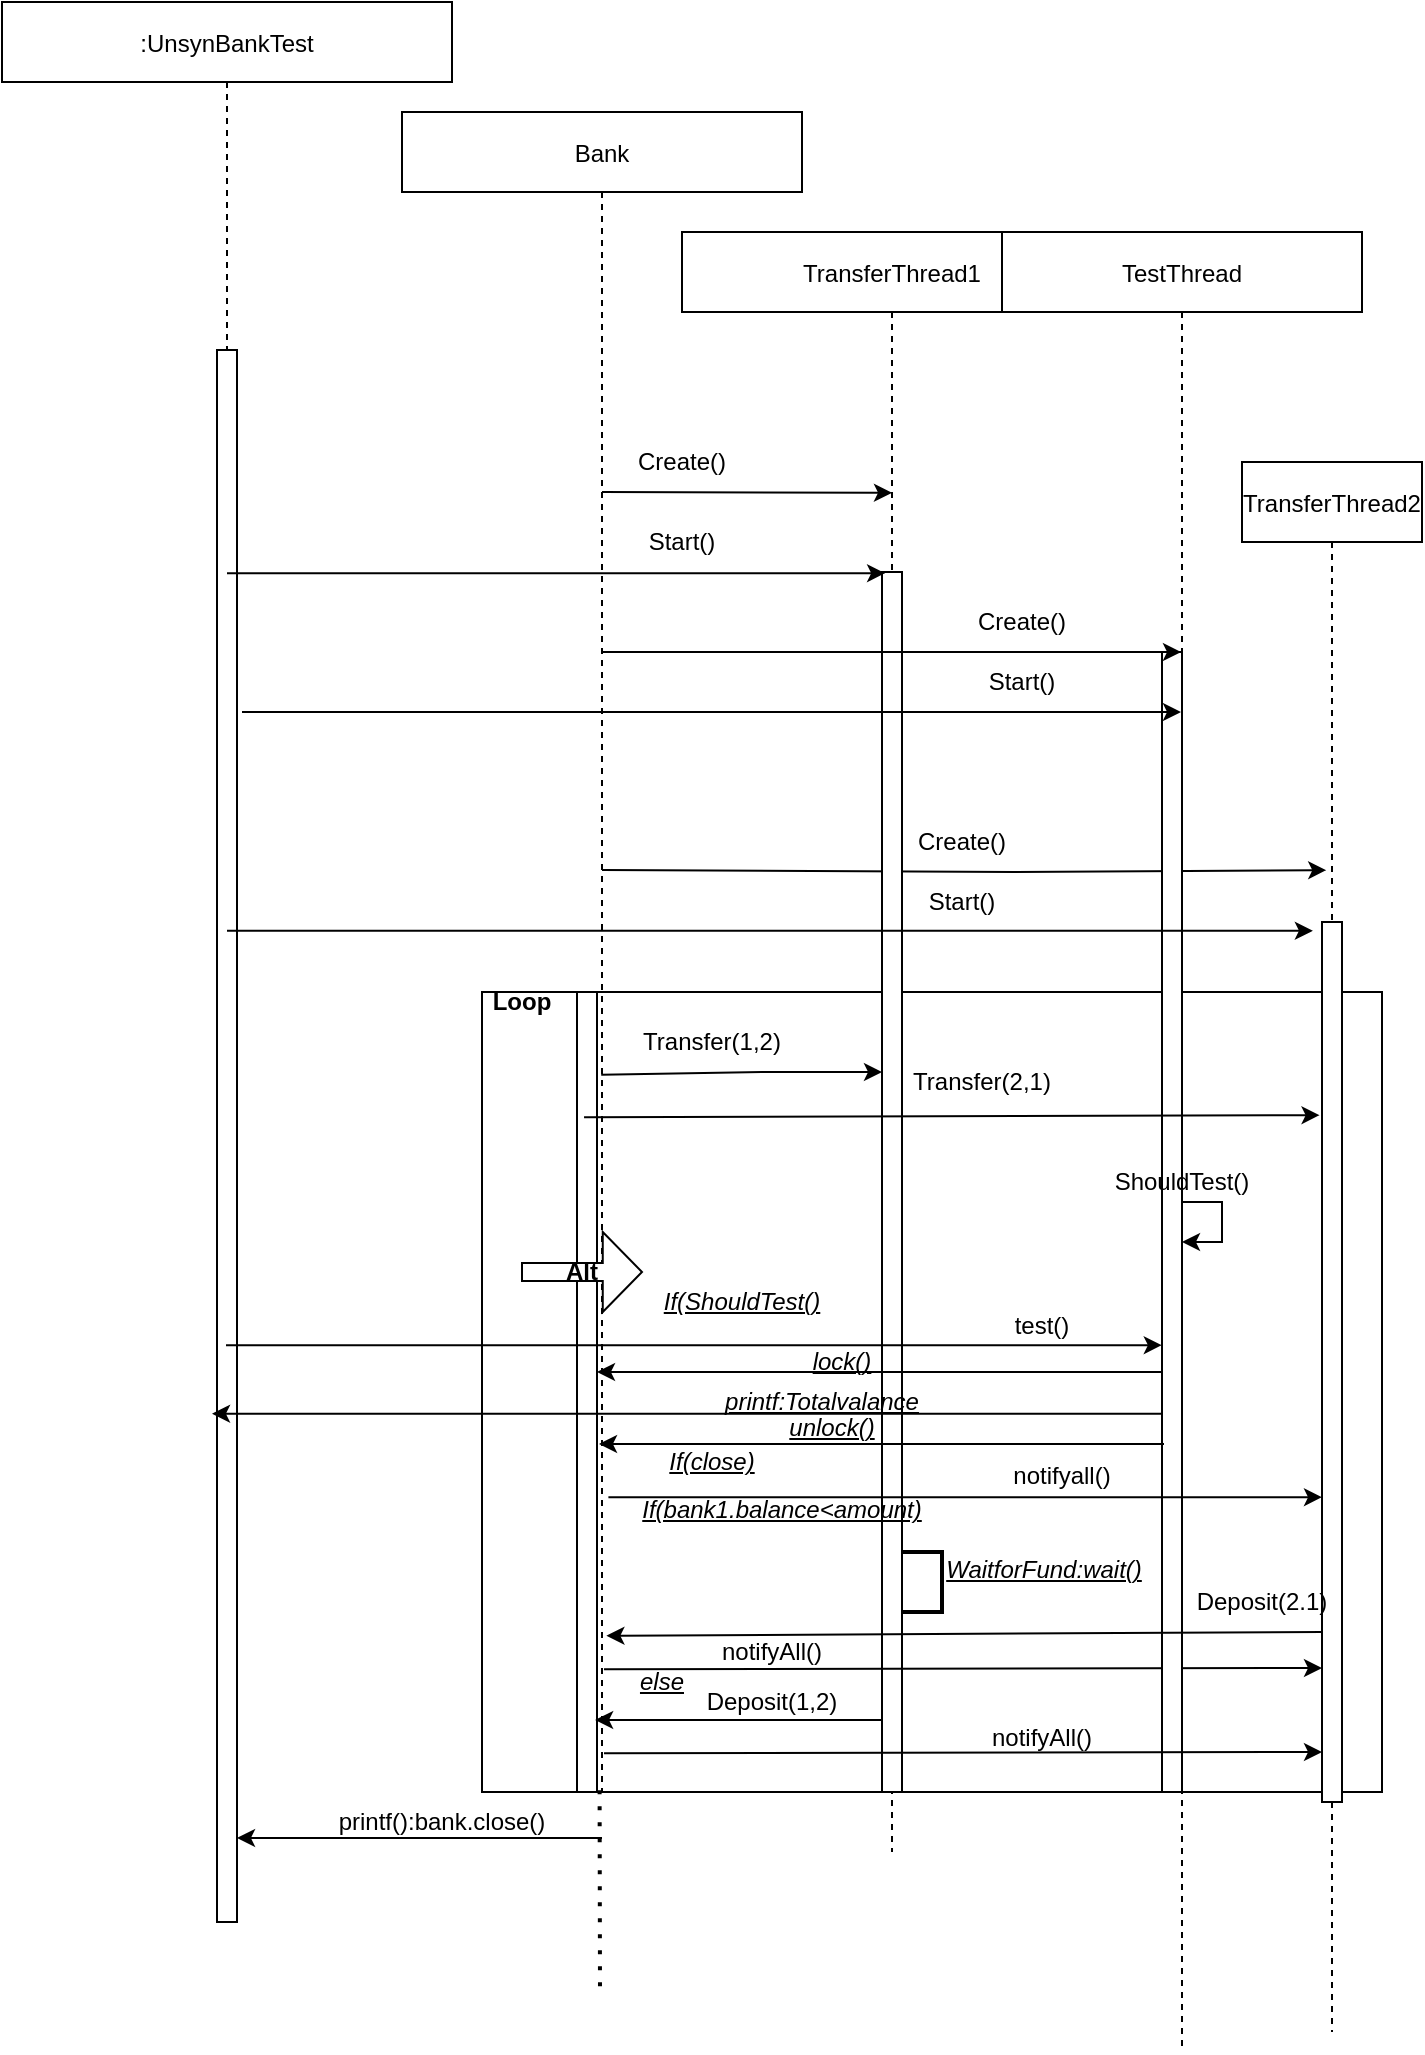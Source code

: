 <mxfile version="16.5.3" type="github">
  <diagram id="kgpKYQtTHZ0yAKxKKP6v" name="Page-1">
    <mxGraphModel dx="1635" dy="902" grid="1" gridSize="10" guides="1" tooltips="1" connect="1" arrows="1" fold="1" page="1" pageScale="1" pageWidth="850" pageHeight="1100" math="0" shadow="0">
      <root>
        <mxCell id="0" />
        <mxCell id="1" parent="0" />
        <mxCell id="nNs9Ls9LDCvEKcO_le43-48" value="" style="rounded=0;whiteSpace=wrap;html=1;" vertex="1" parent="1">
          <mxGeometry x="280" y="560" width="450" height="400" as="geometry" />
        </mxCell>
        <mxCell id="3nuBFxr9cyL0pnOWT2aG-1" value=":UnsynBankTest" style="shape=umlLifeline;perimeter=lifelinePerimeter;container=1;collapsible=0;recursiveResize=0;rounded=0;shadow=0;strokeWidth=1;" parent="1" vertex="1">
          <mxGeometry x="40" y="65" width="225" height="960" as="geometry" />
        </mxCell>
        <mxCell id="3nuBFxr9cyL0pnOWT2aG-2" value="" style="points=[];perimeter=orthogonalPerimeter;rounded=0;shadow=0;strokeWidth=1;" parent="3nuBFxr9cyL0pnOWT2aG-1" vertex="1">
          <mxGeometry x="107.5" y="174" width="10" height="786" as="geometry" />
        </mxCell>
        <mxCell id="3nuBFxr9cyL0pnOWT2aG-5" value="Bank" style="shape=umlLifeline;perimeter=lifelinePerimeter;container=1;collapsible=0;recursiveResize=0;rounded=0;shadow=0;strokeWidth=1;" parent="1" vertex="1">
          <mxGeometry x="240" y="120" width="200" height="840" as="geometry" />
        </mxCell>
        <mxCell id="3nuBFxr9cyL0pnOWT2aG-6" value="" style="points=[];perimeter=orthogonalPerimeter;rounded=0;shadow=0;strokeWidth=1;" parent="3nuBFxr9cyL0pnOWT2aG-5" vertex="1">
          <mxGeometry x="87.5" y="440" width="10" height="400" as="geometry" />
        </mxCell>
        <mxCell id="nNs9Ls9LDCvEKcO_le43-49" value="&lt;b&gt;Loop&lt;/b&gt;" style="text;html=1;strokeColor=none;fillColor=none;align=center;verticalAlign=middle;whiteSpace=wrap;rounded=0;" vertex="1" parent="3nuBFxr9cyL0pnOWT2aG-5">
          <mxGeometry x="30" y="430" width="60" height="30" as="geometry" />
        </mxCell>
        <mxCell id="nNs9Ls9LDCvEKcO_le43-64" value="&lt;b&gt;Alt&lt;/b&gt;" style="shape=singleArrow;whiteSpace=wrap;html=1;arrowWidth=0.227;arrowSize=0.327;" vertex="1" parent="3nuBFxr9cyL0pnOWT2aG-5">
          <mxGeometry x="60" y="560" width="60" height="40" as="geometry" />
        </mxCell>
        <mxCell id="nNs9Ls9LDCvEKcO_le43-68" value="&lt;u&gt;&lt;i&gt;If(close)&lt;/i&gt;&lt;/u&gt;" style="text;html=1;strokeColor=none;fillColor=none;align=center;verticalAlign=middle;whiteSpace=wrap;rounded=0;" vertex="1" parent="3nuBFxr9cyL0pnOWT2aG-5">
          <mxGeometry x="125" y="660" width="60" height="30" as="geometry" />
        </mxCell>
        <mxCell id="nNs9Ls9LDCvEKcO_le43-1" value="TransferThread1" style="shape=umlLifeline;perimeter=lifelinePerimeter;container=1;collapsible=0;recursiveResize=0;rounded=0;shadow=0;strokeWidth=1;" vertex="1" parent="1">
          <mxGeometry x="380" y="180" width="210" height="810" as="geometry" />
        </mxCell>
        <mxCell id="nNs9Ls9LDCvEKcO_le43-16" value="" style="endArrow=classic;html=1;rounded=0;strokeWidth=1;verticalAlign=middle;entryX=0.468;entryY=0.26;entryDx=0;entryDy=0;entryPerimeter=0;" edge="1" parent="nNs9Ls9LDCvEKcO_le43-1" target="nNs9Ls9LDCvEKcO_le43-3">
          <mxGeometry width="50" height="50" relative="1" as="geometry">
            <mxPoint x="-40" y="319" as="sourcePoint" />
            <mxPoint x="210" y="320" as="targetPoint" />
            <Array as="points">
              <mxPoint x="165.5" y="320" />
            </Array>
          </mxGeometry>
        </mxCell>
        <mxCell id="nNs9Ls9LDCvEKcO_le43-52" value="Transfer(1,2)" style="text;html=1;strokeColor=none;fillColor=none;align=center;verticalAlign=middle;whiteSpace=wrap;rounded=0;" vertex="1" parent="nNs9Ls9LDCvEKcO_le43-1">
          <mxGeometry x="-15" y="390" width="60" height="30" as="geometry" />
        </mxCell>
        <mxCell id="nNs9Ls9LDCvEKcO_le43-2" value="" style="points=[];perimeter=orthogonalPerimeter;rounded=0;shadow=0;strokeWidth=1;" vertex="1" parent="nNs9Ls9LDCvEKcO_le43-1">
          <mxGeometry x="100" y="170" width="10" height="610" as="geometry" />
        </mxCell>
        <mxCell id="nNs9Ls9LDCvEKcO_le43-65" value="&lt;i&gt;&lt;u&gt;If(ShouldTest()&lt;/u&gt;&lt;/i&gt;" style="text;html=1;strokeColor=none;fillColor=none;align=center;verticalAlign=middle;whiteSpace=wrap;rounded=0;" vertex="1" parent="nNs9Ls9LDCvEKcO_le43-1">
          <mxGeometry y="520" width="60" height="30" as="geometry" />
        </mxCell>
        <mxCell id="nNs9Ls9LDCvEKcO_le43-67" value="test()" style="text;html=1;strokeColor=none;fillColor=none;align=center;verticalAlign=middle;whiteSpace=wrap;rounded=0;" vertex="1" parent="nNs9Ls9LDCvEKcO_le43-1">
          <mxGeometry x="150" y="532" width="60" height="30" as="geometry" />
        </mxCell>
        <mxCell id="nNs9Ls9LDCvEKcO_le43-75" value="&lt;i&gt;&lt;u&gt;lock()&lt;/u&gt;&lt;/i&gt;" style="text;html=1;strokeColor=none;fillColor=none;align=center;verticalAlign=middle;whiteSpace=wrap;rounded=0;" vertex="1" parent="nNs9Ls9LDCvEKcO_le43-1">
          <mxGeometry x="50" y="550" width="60" height="30" as="geometry" />
        </mxCell>
        <mxCell id="nNs9Ls9LDCvEKcO_le43-80" value="&lt;i&gt;&lt;u&gt;printf:Totalvalance&lt;/u&gt;&lt;/i&gt;" style="text;html=1;strokeColor=none;fillColor=none;align=center;verticalAlign=middle;whiteSpace=wrap;rounded=0;" vertex="1" parent="nNs9Ls9LDCvEKcO_le43-1">
          <mxGeometry x="40" y="570" width="60" height="30" as="geometry" />
        </mxCell>
        <mxCell id="nNs9Ls9LDCvEKcO_le43-73" value="" style="endArrow=classic;html=1;rounded=0;strokeWidth=1;" edge="1" parent="nNs9Ls9LDCvEKcO_le43-1">
          <mxGeometry width="50" height="50" relative="1" as="geometry">
            <mxPoint x="240" y="570" as="sourcePoint" />
            <mxPoint x="-42.5" y="570" as="targetPoint" />
          </mxGeometry>
        </mxCell>
        <mxCell id="nNs9Ls9LDCvEKcO_le43-83" value="&lt;i&gt;&lt;u&gt;unlock()&lt;/u&gt;&lt;/i&gt;" style="text;html=1;strokeColor=none;fillColor=none;align=center;verticalAlign=middle;whiteSpace=wrap;rounded=0;" vertex="1" parent="nNs9Ls9LDCvEKcO_le43-1">
          <mxGeometry x="45" y="583" width="60" height="30" as="geometry" />
        </mxCell>
        <mxCell id="nNs9Ls9LDCvEKcO_le43-88" value="" style="strokeWidth=2;html=1;shape=mxgraph.flowchart.annotation_1;align=left;pointerEvents=1;direction=west;" vertex="1" parent="nNs9Ls9LDCvEKcO_le43-1">
          <mxGeometry x="110" y="660" width="20" height="30" as="geometry" />
        </mxCell>
        <mxCell id="nNs9Ls9LDCvEKcO_le43-95" value="" style="endArrow=classic;html=1;rounded=0;strokeWidth=1;exitX=0.505;exitY=0.927;exitDx=0;exitDy=0;exitPerimeter=0;" edge="1" parent="nNs9Ls9LDCvEKcO_le43-1" source="3nuBFxr9cyL0pnOWT2aG-5">
          <mxGeometry width="50" height="50" relative="1" as="geometry">
            <mxPoint y="718" as="sourcePoint" />
            <mxPoint x="320" y="718" as="targetPoint" />
          </mxGeometry>
        </mxCell>
        <mxCell id="nNs9Ls9LDCvEKcO_le43-96" value="notifyAll()" style="text;html=1;strokeColor=none;fillColor=none;align=center;verticalAlign=middle;whiteSpace=wrap;rounded=0;" vertex="1" parent="nNs9Ls9LDCvEKcO_le43-1">
          <mxGeometry x="15" y="695" width="60" height="30" as="geometry" />
        </mxCell>
        <mxCell id="nNs9Ls9LDCvEKcO_le43-101" value="Deposit(1,2)" style="text;html=1;strokeColor=none;fillColor=none;align=center;verticalAlign=middle;whiteSpace=wrap;rounded=0;" vertex="1" parent="nNs9Ls9LDCvEKcO_le43-1">
          <mxGeometry x="15" y="720" width="60" height="30" as="geometry" />
        </mxCell>
        <mxCell id="nNs9Ls9LDCvEKcO_le43-103" value="notifyAll()" style="text;html=1;strokeColor=none;fillColor=none;align=center;verticalAlign=middle;whiteSpace=wrap;rounded=0;" vertex="1" parent="nNs9Ls9LDCvEKcO_le43-1">
          <mxGeometry x="150" y="738" width="60" height="30" as="geometry" />
        </mxCell>
        <mxCell id="nNs9Ls9LDCvEKcO_le43-9" value="Create()" style="text;html=1;strokeColor=none;fillColor=none;align=center;verticalAlign=middle;whiteSpace=wrap;rounded=0;" vertex="1" parent="nNs9Ls9LDCvEKcO_le43-1">
          <mxGeometry x="-30" y="100" width="60" height="30" as="geometry" />
        </mxCell>
        <mxCell id="nNs9Ls9LDCvEKcO_le43-19" value="Start()" style="text;html=1;strokeColor=none;fillColor=none;align=center;verticalAlign=middle;whiteSpace=wrap;rounded=0;" vertex="1" parent="nNs9Ls9LDCvEKcO_le43-1">
          <mxGeometry x="-30" y="140" width="60" height="30" as="geometry" />
        </mxCell>
        <mxCell id="nNs9Ls9LDCvEKcO_le43-3" value="TransferThread2" style="shape=umlLifeline;perimeter=lifelinePerimeter;container=1;collapsible=0;recursiveResize=0;rounded=0;shadow=0;strokeWidth=1;" vertex="1" parent="1">
          <mxGeometry x="660" y="295" width="90" height="785" as="geometry" />
        </mxCell>
        <mxCell id="nNs9Ls9LDCvEKcO_le43-4" value="" style="points=[];perimeter=orthogonalPerimeter;rounded=0;shadow=0;strokeWidth=1;" vertex="1" parent="nNs9Ls9LDCvEKcO_le43-3">
          <mxGeometry x="40" y="230" width="10" height="440" as="geometry" />
        </mxCell>
        <mxCell id="nNs9Ls9LDCvEKcO_le43-5" value="TestThread" style="shape=umlLifeline;perimeter=lifelinePerimeter;container=1;collapsible=0;recursiveResize=0;rounded=0;shadow=0;strokeWidth=1;" vertex="1" parent="1">
          <mxGeometry x="540" y="180" width="180" height="910" as="geometry" />
        </mxCell>
        <mxCell id="nNs9Ls9LDCvEKcO_le43-6" value="" style="points=[];perimeter=orthogonalPerimeter;rounded=0;shadow=0;strokeWidth=1;" vertex="1" parent="nNs9Ls9LDCvEKcO_le43-5">
          <mxGeometry x="80" y="210" width="10" height="570" as="geometry" />
        </mxCell>
        <mxCell id="nNs9Ls9LDCvEKcO_le43-23" value="Start()" style="text;html=1;strokeColor=none;fillColor=none;align=center;verticalAlign=middle;whiteSpace=wrap;rounded=0;" vertex="1" parent="nNs9Ls9LDCvEKcO_le43-5">
          <mxGeometry x="-50" y="320" width="60" height="30" as="geometry" />
        </mxCell>
        <mxCell id="nNs9Ls9LDCvEKcO_le43-59" value="" style="endArrow=classic;html=1;rounded=0;strokeWidth=1;" edge="1" parent="nNs9Ls9LDCvEKcO_le43-5" source="nNs9Ls9LDCvEKcO_le43-6" target="nNs9Ls9LDCvEKcO_le43-6">
          <mxGeometry width="50" height="50" relative="1" as="geometry">
            <mxPoint x="80" y="530" as="sourcePoint" />
            <mxPoint x="130" y="480" as="targetPoint" />
          </mxGeometry>
        </mxCell>
        <mxCell id="nNs9Ls9LDCvEKcO_le43-60" value="ShouldTest()" style="text;html=1;strokeColor=none;fillColor=none;align=center;verticalAlign=middle;whiteSpace=wrap;rounded=0;" vertex="1" parent="nNs9Ls9LDCvEKcO_le43-5">
          <mxGeometry x="60" y="460" width="60" height="30" as="geometry" />
        </mxCell>
        <mxCell id="nNs9Ls9LDCvEKcO_le43-70" value="notifyall()" style="text;html=1;strokeColor=none;fillColor=none;align=center;verticalAlign=middle;whiteSpace=wrap;rounded=0;" vertex="1" parent="nNs9Ls9LDCvEKcO_le43-5">
          <mxGeometry y="607" width="60" height="30" as="geometry" />
        </mxCell>
        <mxCell id="nNs9Ls9LDCvEKcO_le43-91" value="&lt;u&gt;&lt;i&gt;WaitforFund:wait()&lt;br&gt;&lt;/i&gt;&lt;/u&gt;" style="text;html=1;strokeColor=none;fillColor=none;align=center;verticalAlign=middle;whiteSpace=wrap;rounded=0;" vertex="1" parent="nNs9Ls9LDCvEKcO_le43-5">
          <mxGeometry x="-9" y="654" width="60" height="30" as="geometry" />
        </mxCell>
        <mxCell id="nNs9Ls9LDCvEKcO_le43-93" value="Deposit(2.1)" style="text;html=1;strokeColor=none;fillColor=none;align=center;verticalAlign=middle;whiteSpace=wrap;rounded=0;" vertex="1" parent="nNs9Ls9LDCvEKcO_le43-5">
          <mxGeometry x="100" y="670" width="60" height="30" as="geometry" />
        </mxCell>
        <mxCell id="nNs9Ls9LDCvEKcO_le43-102" value="" style="endArrow=classic;html=1;rounded=0;strokeWidth=1;exitX=0.505;exitY=0.927;exitDx=0;exitDy=0;exitPerimeter=0;" edge="1" parent="nNs9Ls9LDCvEKcO_le43-5">
          <mxGeometry width="50" height="50" relative="1" as="geometry">
            <mxPoint x="-199" y="760.68" as="sourcePoint" />
            <mxPoint x="160" y="760" as="targetPoint" />
          </mxGeometry>
        </mxCell>
        <mxCell id="nNs9Ls9LDCvEKcO_le43-8" value="Create()" style="text;html=1;strokeColor=none;fillColor=none;align=center;verticalAlign=middle;whiteSpace=wrap;rounded=0;" vertex="1" parent="nNs9Ls9LDCvEKcO_le43-5">
          <mxGeometry x="-20" y="180" width="60" height="30" as="geometry" />
        </mxCell>
        <mxCell id="nNs9Ls9LDCvEKcO_le43-21" value="Start()" style="text;html=1;strokeColor=none;fillColor=none;align=center;verticalAlign=middle;whiteSpace=wrap;rounded=0;" vertex="1" parent="nNs9Ls9LDCvEKcO_le43-5">
          <mxGeometry x="-20" y="210" width="60" height="30" as="geometry" />
        </mxCell>
        <mxCell id="nNs9Ls9LDCvEKcO_le43-7" value="" style="endArrow=classic;html=1;rounded=0;entryX=0.5;entryY=0.161;entryDx=0;entryDy=0;entryPerimeter=0;" edge="1" parent="1" target="nNs9Ls9LDCvEKcO_le43-1">
          <mxGeometry width="50" height="50" relative="1" as="geometry">
            <mxPoint x="340" y="310" as="sourcePoint" />
            <mxPoint x="390" y="290" as="targetPoint" />
          </mxGeometry>
        </mxCell>
        <mxCell id="nNs9Ls9LDCvEKcO_le43-11" value="" style="endArrow=classic;html=1;rounded=0;strokeWidth=1;verticalAlign=middle;" edge="1" parent="1" source="3nuBFxr9cyL0pnOWT2aG-5" target="nNs9Ls9LDCvEKcO_le43-5">
          <mxGeometry width="50" height="50" relative="1" as="geometry">
            <mxPoint x="292.42" y="525.0" as="sourcePoint" />
            <mxPoint x="427.58" y="525.0" as="targetPoint" />
            <Array as="points">
              <mxPoint x="540" y="390" />
            </Array>
          </mxGeometry>
        </mxCell>
        <mxCell id="nNs9Ls9LDCvEKcO_le43-15" value="Create()" style="text;html=1;strokeColor=none;fillColor=none;align=center;verticalAlign=middle;whiteSpace=wrap;rounded=0;" vertex="1" parent="1">
          <mxGeometry x="490" y="470" width="60" height="30" as="geometry" />
        </mxCell>
        <mxCell id="nNs9Ls9LDCvEKcO_le43-18" value="" style="endArrow=classic;html=1;rounded=0;strokeWidth=1;entryX=0.156;entryY=0.001;entryDx=0;entryDy=0;entryPerimeter=0;" edge="1" parent="1" source="3nuBFxr9cyL0pnOWT2aG-1" target="nNs9Ls9LDCvEKcO_le43-2">
          <mxGeometry width="50" height="50" relative="1" as="geometry">
            <mxPoint x="170" y="350" as="sourcePoint" />
            <mxPoint x="230" y="360" as="targetPoint" />
          </mxGeometry>
        </mxCell>
        <mxCell id="nNs9Ls9LDCvEKcO_le43-20" value="" style="endArrow=classic;html=1;rounded=0;strokeWidth=1;" edge="1" parent="1" target="nNs9Ls9LDCvEKcO_le43-5">
          <mxGeometry width="50" height="50" relative="1" as="geometry">
            <mxPoint x="160" y="420" as="sourcePoint" />
            <mxPoint x="436.56" y="360.41" as="targetPoint" />
          </mxGeometry>
        </mxCell>
        <mxCell id="nNs9Ls9LDCvEKcO_le43-22" value="" style="endArrow=classic;html=1;rounded=0;strokeWidth=1;entryX=-0.455;entryY=0.01;entryDx=0;entryDy=0;entryPerimeter=0;" edge="1" parent="1" source="3nuBFxr9cyL0pnOWT2aG-1" target="nNs9Ls9LDCvEKcO_le43-4">
          <mxGeometry width="50" height="50" relative="1" as="geometry">
            <mxPoint x="157.67" y="427.31" as="sourcePoint" />
            <mxPoint x="594.5" y="427.31" as="targetPoint" />
          </mxGeometry>
        </mxCell>
        <mxCell id="nNs9Ls9LDCvEKcO_le43-51" value="" style="endArrow=classic;html=1;rounded=0;strokeWidth=1;exitX=0.498;exitY=0.573;exitDx=0;exitDy=0;exitPerimeter=0;" edge="1" parent="1" source="3nuBFxr9cyL0pnOWT2aG-5" target="nNs9Ls9LDCvEKcO_le43-2">
          <mxGeometry width="50" height="50" relative="1" as="geometry">
            <mxPoint x="370" y="670" as="sourcePoint" />
            <mxPoint x="420" y="620" as="targetPoint" />
            <Array as="points">
              <mxPoint x="420" y="600" />
            </Array>
          </mxGeometry>
        </mxCell>
        <mxCell id="nNs9Ls9LDCvEKcO_le43-55" value="" style="endArrow=classic;html=1;rounded=0;strokeWidth=1;exitX=0.492;exitY=0.596;exitDx=0;exitDy=0;exitPerimeter=0;entryX=-0.122;entryY=0.215;entryDx=0;entryDy=0;entryPerimeter=0;" edge="1" parent="1">
          <mxGeometry width="50" height="50" relative="1" as="geometry">
            <mxPoint x="331.02" y="622.64" as="sourcePoint" />
            <mxPoint x="698.78" y="621.6" as="targetPoint" />
          </mxGeometry>
        </mxCell>
        <mxCell id="nNs9Ls9LDCvEKcO_le43-56" value="Transfer(2,1)" style="text;html=1;strokeColor=none;fillColor=none;align=center;verticalAlign=middle;whiteSpace=wrap;rounded=0;" vertex="1" parent="1">
          <mxGeometry x="500" y="590" width="60" height="30" as="geometry" />
        </mxCell>
        <mxCell id="nNs9Ls9LDCvEKcO_le43-66" value="" style="endArrow=classic;html=1;rounded=0;strokeWidth=1;entryX=-0.01;entryY=0.601;entryDx=0;entryDy=0;entryPerimeter=0;" edge="1" parent="1">
          <mxGeometry width="50" height="50" relative="1" as="geometry">
            <mxPoint x="152" y="736.57" as="sourcePoint" />
            <mxPoint x="619.9" y="736.57" as="targetPoint" />
          </mxGeometry>
        </mxCell>
        <mxCell id="nNs9Ls9LDCvEKcO_le43-69" value="" style="endArrow=classic;html=1;rounded=0;strokeWidth=1;exitX=0.516;exitY=0.815;exitDx=0;exitDy=0;exitPerimeter=0;" edge="1" parent="1">
          <mxGeometry width="50" height="50" relative="1" as="geometry">
            <mxPoint x="343.2" y="812.6" as="sourcePoint" />
            <mxPoint x="700" y="812.6" as="targetPoint" />
          </mxGeometry>
        </mxCell>
        <mxCell id="nNs9Ls9LDCvEKcO_le43-78" value="" style="endArrow=classic;html=1;rounded=0;strokeWidth=1;exitX=0;exitY=0.684;exitDx=0;exitDy=0;exitPerimeter=0;" edge="1" parent="1">
          <mxGeometry width="50" height="50" relative="1" as="geometry">
            <mxPoint x="620" y="770.88" as="sourcePoint" />
            <mxPoint x="145" y="770.88" as="targetPoint" />
          </mxGeometry>
        </mxCell>
        <mxCell id="nNs9Ls9LDCvEKcO_le43-82" value="" style="endArrow=classic;html=1;rounded=0;strokeWidth=1;" edge="1" parent="1">
          <mxGeometry width="50" height="50" relative="1" as="geometry">
            <mxPoint x="621" y="786" as="sourcePoint" />
            <mxPoint x="338.5" y="786" as="targetPoint" />
          </mxGeometry>
        </mxCell>
        <mxCell id="nNs9Ls9LDCvEKcO_le43-84" value="&lt;i&gt;&lt;u&gt;If(bank1.balance&amp;lt;amount)&lt;/u&gt;&lt;/i&gt;" style="text;html=1;strokeColor=none;fillColor=none;align=center;verticalAlign=middle;whiteSpace=wrap;rounded=0;" vertex="1" parent="1">
          <mxGeometry x="400" y="804" width="60" height="30" as="geometry" />
        </mxCell>
        <mxCell id="nNs9Ls9LDCvEKcO_le43-92" value="" style="endArrow=classic;html=1;rounded=0;strokeWidth=1;exitX=1;exitY=1;exitDx=0;exitDy=0;entryX=0.511;entryY=0.907;entryDx=0;entryDy=0;entryPerimeter=0;" edge="1" parent="1" source="nNs9Ls9LDCvEKcO_le43-93" target="3nuBFxr9cyL0pnOWT2aG-5">
          <mxGeometry width="50" height="50" relative="1" as="geometry">
            <mxPoint x="690" y="880" as="sourcePoint" />
            <mxPoint x="490" y="880" as="targetPoint" />
          </mxGeometry>
        </mxCell>
        <mxCell id="nNs9Ls9LDCvEKcO_le43-98" value="&lt;u&gt;&lt;i&gt;else&lt;/i&gt;&lt;/u&gt;" style="text;html=1;strokeColor=none;fillColor=none;align=center;verticalAlign=middle;whiteSpace=wrap;rounded=0;" vertex="1" parent="1">
          <mxGeometry x="340" y="890" width="60" height="30" as="geometry" />
        </mxCell>
        <mxCell id="nNs9Ls9LDCvEKcO_le43-99" value="" style="endArrow=classic;html=1;rounded=0;strokeWidth=1;entryX=0.906;entryY=0.91;entryDx=0;entryDy=0;entryPerimeter=0;" edge="1" parent="1" target="3nuBFxr9cyL0pnOWT2aG-6">
          <mxGeometry width="50" height="50" relative="1" as="geometry">
            <mxPoint x="480" y="924" as="sourcePoint" />
            <mxPoint x="380" y="930" as="targetPoint" />
          </mxGeometry>
        </mxCell>
        <mxCell id="nNs9Ls9LDCvEKcO_le43-104" value="" style="endArrow=classic;html=1;rounded=0;strokeWidth=1;" edge="1" parent="1">
          <mxGeometry width="50" height="50" relative="1" as="geometry">
            <mxPoint x="340" y="983" as="sourcePoint" />
            <mxPoint x="157.5" y="983" as="targetPoint" />
            <Array as="points" />
          </mxGeometry>
        </mxCell>
        <mxCell id="nNs9Ls9LDCvEKcO_le43-107" value="" style="endArrow=none;dashed=1;html=1;dashPattern=1 3;strokeWidth=2;rounded=0;exitX=0.494;exitY=0.999;exitDx=0;exitDy=0;exitPerimeter=0;" edge="1" parent="1" source="3nuBFxr9cyL0pnOWT2aG-5">
          <mxGeometry width="50" height="50" relative="1" as="geometry">
            <mxPoint x="330" y="1020" as="sourcePoint" />
            <mxPoint x="339" y="1060" as="targetPoint" />
          </mxGeometry>
        </mxCell>
        <mxCell id="nNs9Ls9LDCvEKcO_le43-105" value="printf():bank.close()" style="text;html=1;strokeColor=none;fillColor=none;align=center;verticalAlign=middle;whiteSpace=wrap;rounded=0;" vertex="1" parent="1">
          <mxGeometry x="230" y="960" width="60" height="30" as="geometry" />
        </mxCell>
      </root>
    </mxGraphModel>
  </diagram>
</mxfile>
